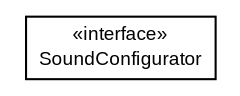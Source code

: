 #!/usr/local/bin/dot
#
# Class diagram 
# Generated by UmlGraph version 4.6 (http://www.spinellis.gr/sw/umlgraph)
#

digraph G {
	edge [fontname="arial",fontsize=10,labelfontname="arial",labelfontsize=10];
	node [fontname="arial",fontsize=10,shape=plaintext];
	// com.octo.captcha.component.sound.soundconfigurator.SoundConfigurator
	c1187 [label=<<table border="0" cellborder="1" cellspacing="0" cellpadding="2" port="p" href="./SoundConfigurator.html">
		<tr><td><table border="0" cellspacing="0" cellpadding="1">
			<tr><td> &laquo;interface&raquo; </td></tr>
			<tr><td> SoundConfigurator </td></tr>
		</table></td></tr>
		</table>>, fontname="arial", fontcolor="black", fontsize=9.0];
}


